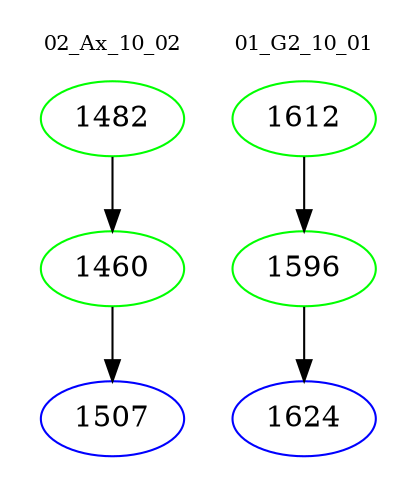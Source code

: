 digraph{
subgraph cluster_0 {
color = white
label = "02_Ax_10_02";
fontsize=10;
T0_1482 [label="1482", color="green"]
T0_1482 -> T0_1460 [color="black"]
T0_1460 [label="1460", color="green"]
T0_1460 -> T0_1507 [color="black"]
T0_1507 [label="1507", color="blue"]
}
subgraph cluster_1 {
color = white
label = "01_G2_10_01";
fontsize=10;
T1_1612 [label="1612", color="green"]
T1_1612 -> T1_1596 [color="black"]
T1_1596 [label="1596", color="green"]
T1_1596 -> T1_1624 [color="black"]
T1_1624 [label="1624", color="blue"]
}
}
